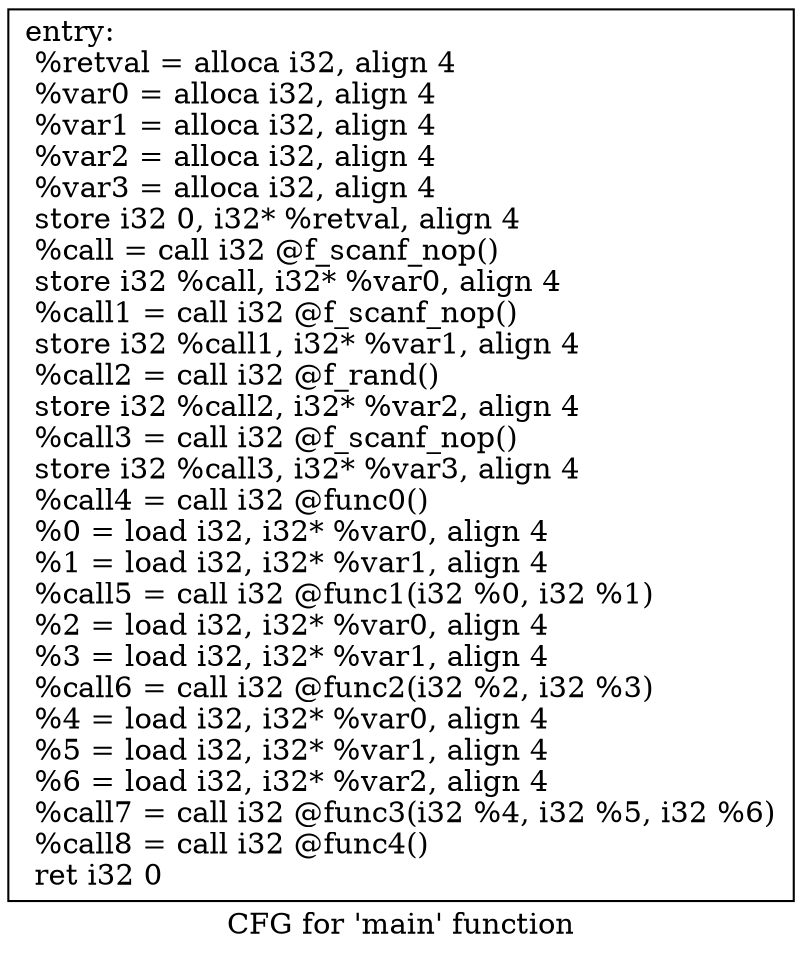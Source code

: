 digraph "CFG for 'main' function" {
	label="CFG for 'main' function";

	Node0x555e79636750 [shape=record,label="{entry:\l  %retval = alloca i32, align 4\l  %var0 = alloca i32, align 4\l  %var1 = alloca i32, align 4\l  %var2 = alloca i32, align 4\l  %var3 = alloca i32, align 4\l  store i32 0, i32* %retval, align 4\l  %call = call i32 @f_scanf_nop()\l  store i32 %call, i32* %var0, align 4\l  %call1 = call i32 @f_scanf_nop()\l  store i32 %call1, i32* %var1, align 4\l  %call2 = call i32 @f_rand()\l  store i32 %call2, i32* %var2, align 4\l  %call3 = call i32 @f_scanf_nop()\l  store i32 %call3, i32* %var3, align 4\l  %call4 = call i32 @func0()\l  %0 = load i32, i32* %var0, align 4\l  %1 = load i32, i32* %var1, align 4\l  %call5 = call i32 @func1(i32 %0, i32 %1)\l  %2 = load i32, i32* %var0, align 4\l  %3 = load i32, i32* %var1, align 4\l  %call6 = call i32 @func2(i32 %2, i32 %3)\l  %4 = load i32, i32* %var0, align 4\l  %5 = load i32, i32* %var1, align 4\l  %6 = load i32, i32* %var2, align 4\l  %call7 = call i32 @func3(i32 %4, i32 %5, i32 %6)\l  %call8 = call i32 @func4()\l  ret i32 0\l}"];
}
